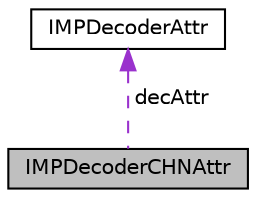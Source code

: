 digraph "IMPDecoderCHNAttr"
{
 // LATEX_PDF_SIZE
  edge [fontname="Helvetica",fontsize="10",labelfontname="Helvetica",labelfontsize="10"];
  node [fontname="Helvetica",fontsize="10",shape=record];
  Node1 [label="IMPDecoderCHNAttr",height=0.2,width=0.4,color="black", fillcolor="grey75", style="filled", fontcolor="black",tooltip="定义解码Channel属性"];
  Node2 -> Node1 [dir="back",color="darkorchid3",fontsize="10",style="dashed",label=" decAttr" ,fontname="Helvetica"];
  Node2 [label="IMPDecoderAttr",height=0.2,width=0.4,color="black", fillcolor="white", style="filled",URL="$struct_i_m_p_decoder_attr.html",tooltip="定义解码器属性"];
}
